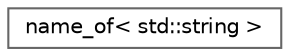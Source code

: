 digraph "类继承关系图"
{
 // LATEX_PDF_SIZE
  bgcolor="transparent";
  edge [fontname=Helvetica,fontsize=10,labelfontname=Helvetica,labelfontsize=10];
  node [fontname=Helvetica,fontsize=10,shape=box,height=0.2,width=0.4];
  rankdir="LR";
  Node0 [id="Node000000",label="name_of\< std::string \>",height=0.2,width=0.4,color="grey40", fillcolor="white", style="filled",URL="$classname__of_3_01std_1_1string_01_4.html",tooltip=" "];
}
